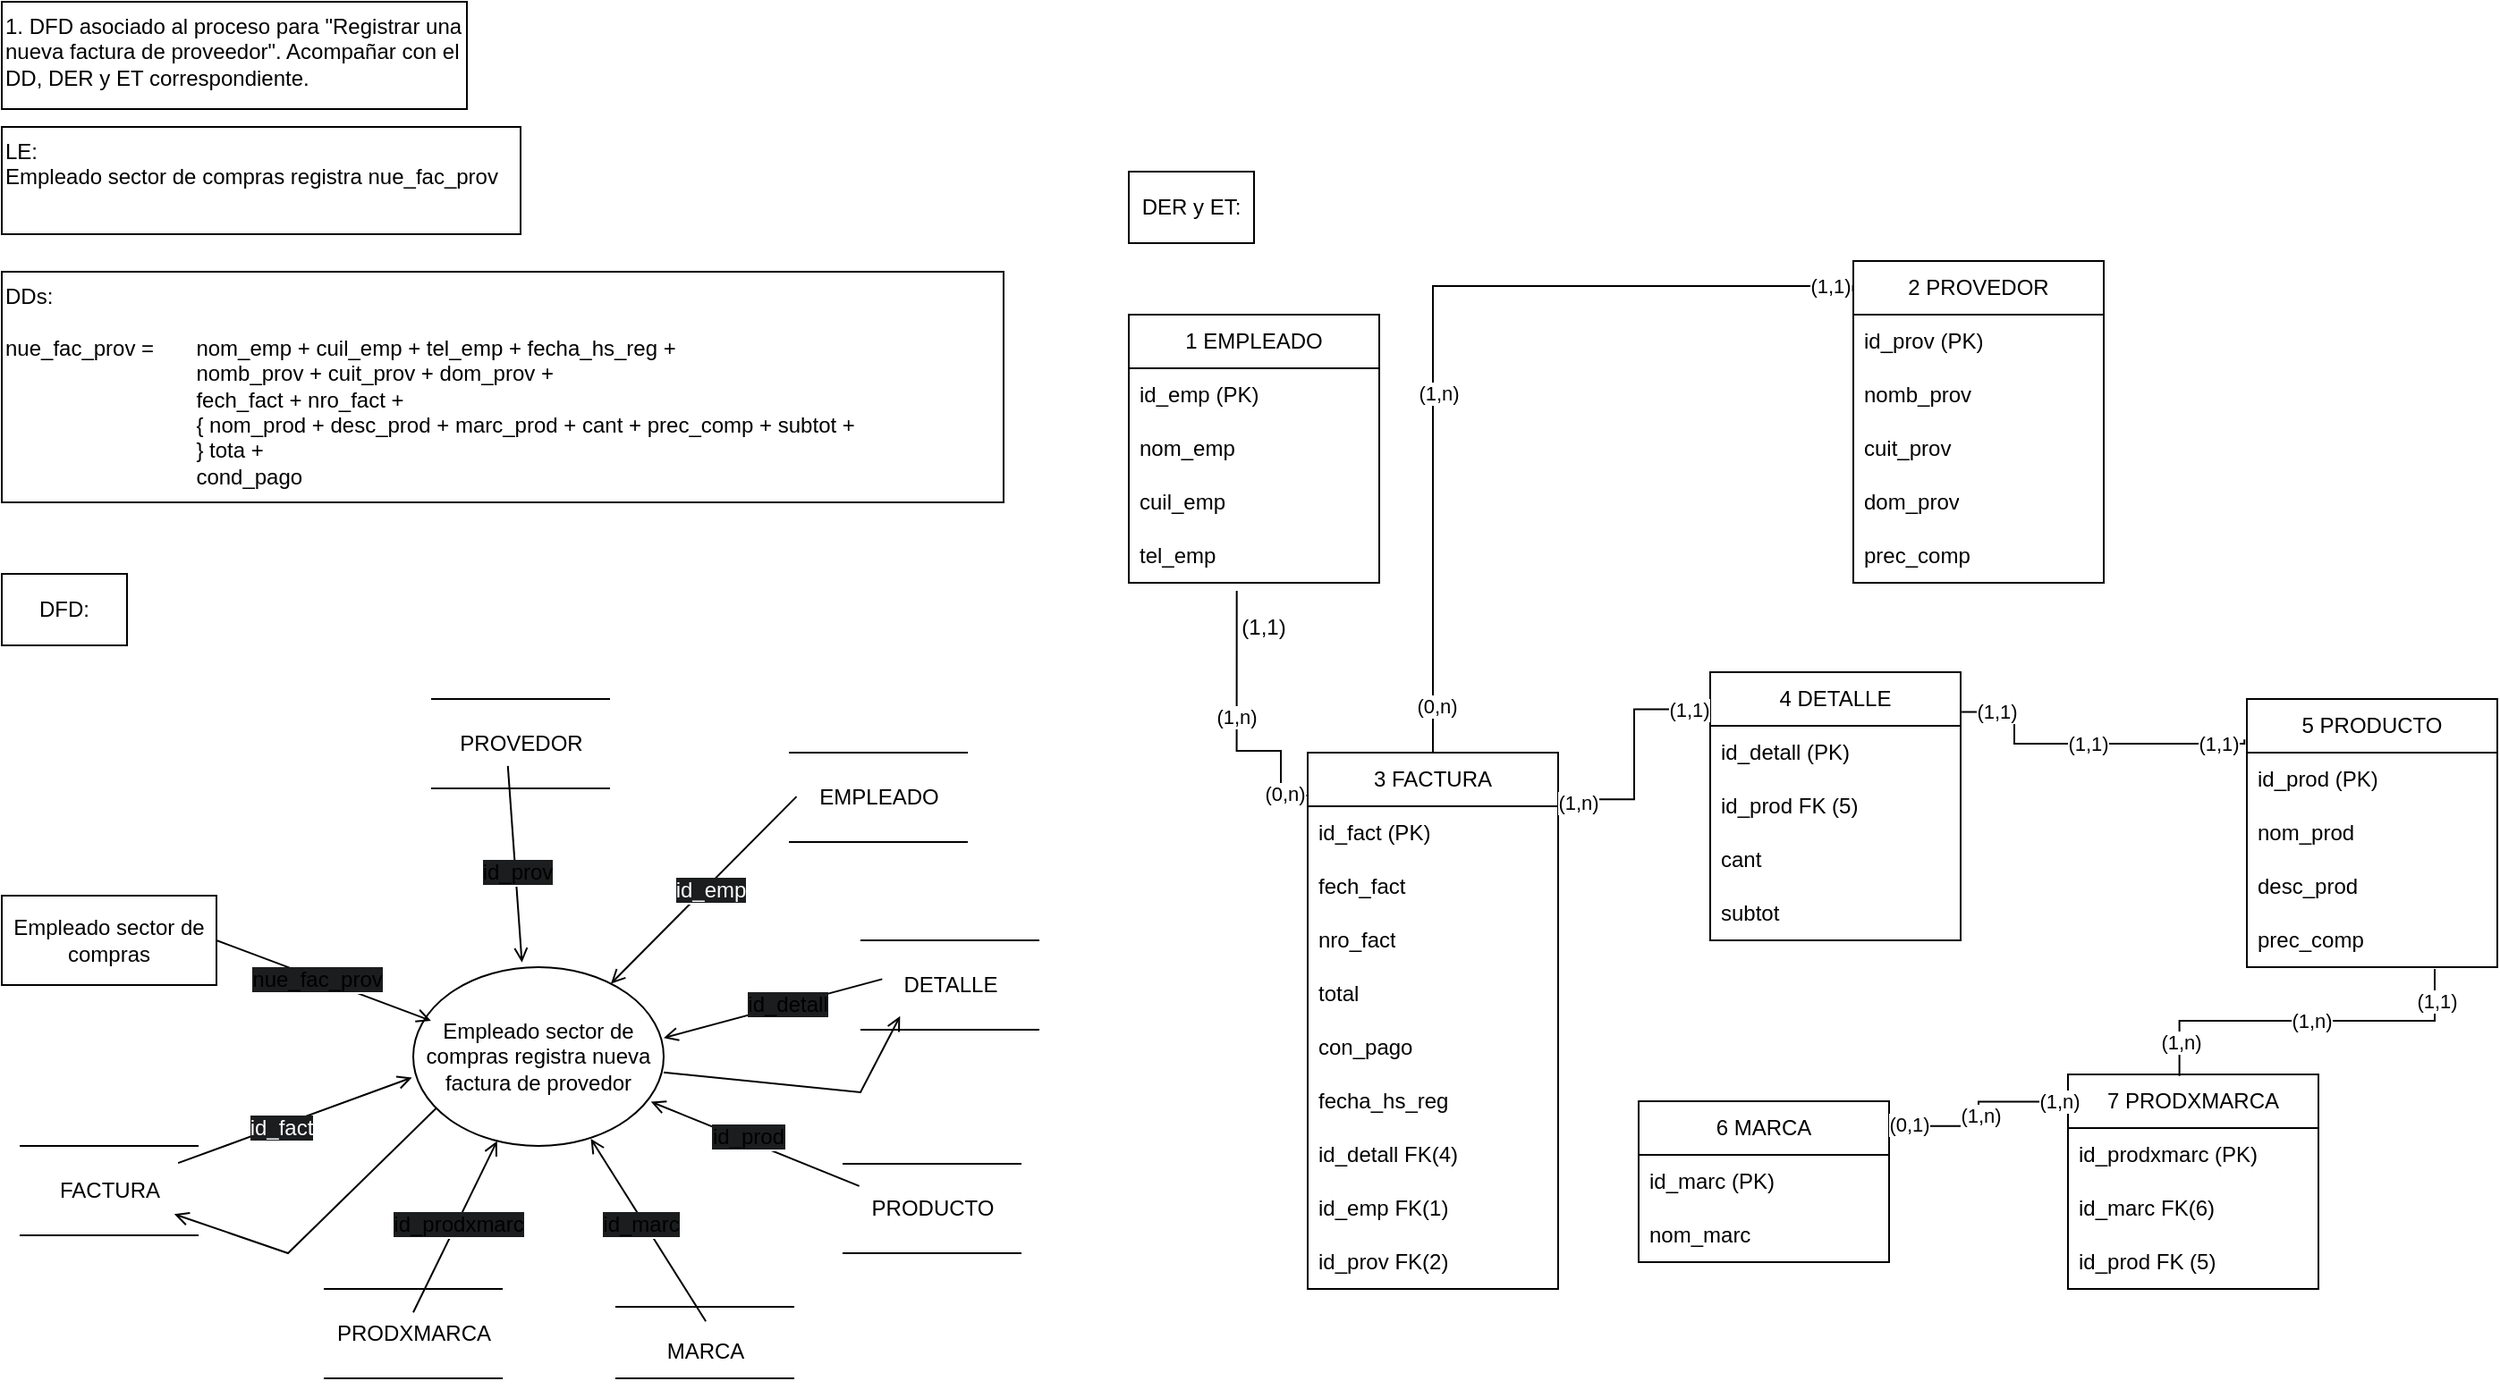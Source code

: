 <mxfile version="28.1.2">
  <diagram name="Página-1" id="k7-KkS8hXyFJskgSxUZF">
    <mxGraphModel dx="1281" dy="573" grid="1" gridSize="10" guides="1" tooltips="1" connect="1" arrows="1" fold="1" page="1" pageScale="1" pageWidth="827" pageHeight="1169" math="0" shadow="0">
      <root>
        <mxCell id="0" />
        <mxCell id="1" parent="0" />
        <mxCell id="AnyWGYtTl7H9kpEMKdwq-1" value="&lt;meta charset=&quot;utf-8&quot;&gt;1. DFD asociado al proceso para &quot;Registrar una nueva factura de proveedor&quot;. Acompañar con el DD, DER y ET correspondiente." style="rounded=0;whiteSpace=wrap;html=1;align=left;verticalAlign=top;" parent="1" vertex="1">
          <mxGeometry x="30" y="90" width="260" height="60" as="geometry" />
        </mxCell>
        <mxCell id="AnyWGYtTl7H9kpEMKdwq-2" value="LE:&lt;div&gt;Empleado sector de compras registra nue_fac_prov&lt;/div&gt;" style="rounded=0;whiteSpace=wrap;html=1;align=left;verticalAlign=top;" parent="1" vertex="1">
          <mxGeometry x="30" y="160" width="290" height="60" as="geometry" />
        </mxCell>
        <mxCell id="AnyWGYtTl7H9kpEMKdwq-3" value="&lt;span style=&quot;background-color: transparent; color: light-dark(rgb(0, 0, 0), rgb(255, 255, 255));&quot;&gt;DDs:&amp;nbsp;&lt;/span&gt;&lt;div&gt;&lt;span style=&quot;background-color: transparent; color: light-dark(rgb(0, 0, 0), rgb(255, 255, 255));&quot;&gt;&lt;br&gt;&lt;/span&gt;&lt;/div&gt;&lt;div&gt;&lt;span style=&quot;background-color: transparent; color: light-dark(rgb(0, 0, 0), rgb(255, 255, 255));&quot;&gt;nue_fac_prov = &lt;span style=&quot;white-space: pre;&quot;&gt;&#x9;&lt;/span&gt;nom_emp + cuil_emp + tel_emp + fecha_hs_reg +&amp;nbsp;&lt;/span&gt;&lt;/div&gt;&lt;div&gt;&lt;span style=&quot;background-color: transparent; color: light-dark(rgb(0, 0, 0), rgb(255, 255, 255));&quot;&gt;&lt;span style=&quot;white-space: pre;&quot;&gt;&#x9;&lt;/span&gt;&lt;span style=&quot;white-space: pre;&quot;&gt;&#x9;&lt;/span&gt;&lt;span style=&quot;white-space: pre;&quot;&gt;&#x9;&lt;span style=&quot;white-space: pre;&quot;&gt;&#x9;&lt;/span&gt;nomb_prov + cuit_prov + dom_prov + &lt;/span&gt;&lt;br&gt;&lt;/span&gt;&lt;/div&gt;&lt;div&gt;&lt;span style=&quot;background-color: transparent; color: light-dark(rgb(0, 0, 0), rgb(255, 255, 255));&quot;&gt;&lt;span style=&quot;white-space: pre;&quot;&gt;&#x9;&lt;/span&gt;&lt;span style=&quot;white-space: pre;&quot;&gt;&#x9;&lt;/span&gt;&lt;span style=&quot;white-space: pre;&quot;&gt;&#x9;&lt;/span&gt;&lt;span style=&quot;white-space: pre;&quot;&gt;&#x9;&lt;/span&gt;fech_fact + nro_fact +&lt;br&gt;&lt;/span&gt;&lt;/div&gt;&lt;div&gt;&lt;span style=&quot;background-color: transparent; color: light-dark(rgb(0, 0, 0), rgb(255, 255, 255));&quot;&gt;&lt;span style=&quot;white-space: pre;&quot;&gt;&#x9;&lt;/span&gt;&lt;span style=&quot;white-space: pre;&quot;&gt;&#x9;&lt;/span&gt;&lt;span style=&quot;white-space: pre;&quot;&gt;&#x9;&lt;/span&gt;&lt;span style=&quot;white-space: pre;&quot;&gt;&#x9;&lt;/span&gt;{ nom_prod + desc_prod + marc_prod + cant + prec_comp + subtot +&amp;nbsp;&lt;/span&gt;&lt;/div&gt;&lt;div&gt;&lt;span style=&quot;background-color: transparent; color: light-dark(rgb(0, 0, 0), rgb(255, 255, 255));&quot;&gt;&lt;span style=&quot;white-space: pre;&quot;&gt;&#x9;&lt;/span&gt;&lt;span style=&quot;white-space: pre;&quot;&gt;&#x9;&lt;/span&gt;&lt;span style=&quot;white-space: pre;&quot;&gt;&#x9;&lt;/span&gt;&lt;span style=&quot;white-space: pre;&quot;&gt;&#x9;&lt;/span&gt;} tota +&amp;nbsp;&lt;br&gt;&lt;/span&gt;&lt;/div&gt;&lt;div&gt;&lt;span style=&quot;background-color: transparent; color: light-dark(rgb(0, 0, 0), rgb(255, 255, 255));&quot;&gt;&lt;span style=&quot;white-space: pre;&quot;&gt;&#x9;&lt;/span&gt;&lt;span style=&quot;white-space: pre;&quot;&gt;&#x9;&lt;/span&gt;&lt;span style=&quot;white-space: pre;&quot;&gt;&#x9;&lt;/span&gt;&lt;span style=&quot;white-space: pre;&quot;&gt;&#x9;&lt;/span&gt;cond_pago&lt;/span&gt;&lt;/div&gt;" style="rounded=0;whiteSpace=wrap;html=1;align=left;verticalAlign=top;" parent="1" vertex="1">
          <mxGeometry x="30" y="241" width="560" height="129" as="geometry" />
        </mxCell>
        <mxCell id="AnyWGYtTl7H9kpEMKdwq-4" value="1 EMPLEADO" style="swimlane;fontStyle=0;childLayout=stackLayout;horizontal=1;startSize=30;horizontalStack=0;resizeParent=1;resizeParentMax=0;resizeLast=0;collapsible=1;marginBottom=0;whiteSpace=wrap;html=1;" parent="1" vertex="1">
          <mxGeometry x="660" y="265" width="140" height="150" as="geometry">
            <mxRectangle x="70" y="480" width="110" height="30" as="alternateBounds" />
          </mxGeometry>
        </mxCell>
        <mxCell id="AnyWGYtTl7H9kpEMKdwq-5" value="id_emp (PK)" style="text;strokeColor=none;fillColor=none;align=left;verticalAlign=middle;spacingLeft=4;spacingRight=4;overflow=hidden;points=[[0,0.5],[1,0.5]];portConstraint=eastwest;rotatable=0;whiteSpace=wrap;html=1;" parent="AnyWGYtTl7H9kpEMKdwq-4" vertex="1">
          <mxGeometry y="30" width="140" height="30" as="geometry" />
        </mxCell>
        <mxCell id="AnyWGYtTl7H9kpEMKdwq-6" value="nom_emp" style="text;strokeColor=none;fillColor=none;align=left;verticalAlign=middle;spacingLeft=4;spacingRight=4;overflow=hidden;points=[[0,0.5],[1,0.5]];portConstraint=eastwest;rotatable=0;whiteSpace=wrap;html=1;" parent="AnyWGYtTl7H9kpEMKdwq-4" vertex="1">
          <mxGeometry y="60" width="140" height="30" as="geometry" />
        </mxCell>
        <mxCell id="AnyWGYtTl7H9kpEMKdwq-7" value="cuil_emp" style="text;strokeColor=none;fillColor=none;align=left;verticalAlign=middle;spacingLeft=4;spacingRight=4;overflow=hidden;points=[[0,0.5],[1,0.5]];portConstraint=eastwest;rotatable=0;whiteSpace=wrap;html=1;" parent="AnyWGYtTl7H9kpEMKdwq-4" vertex="1">
          <mxGeometry y="90" width="140" height="30" as="geometry" />
        </mxCell>
        <mxCell id="AnyWGYtTl7H9kpEMKdwq-8" value="tel_emp" style="text;strokeColor=none;fillColor=none;align=left;verticalAlign=middle;spacingLeft=4;spacingRight=4;overflow=hidden;points=[[0,0.5],[1,0.5]];portConstraint=eastwest;rotatable=0;whiteSpace=wrap;html=1;" parent="AnyWGYtTl7H9kpEMKdwq-4" vertex="1">
          <mxGeometry y="120" width="140" height="30" as="geometry" />
        </mxCell>
        <mxCell id="AnyWGYtTl7H9kpEMKdwq-9" value="2 PROVEDOR" style="swimlane;fontStyle=0;childLayout=stackLayout;horizontal=1;startSize=30;horizontalStack=0;resizeParent=1;resizeParentMax=0;resizeLast=0;collapsible=1;marginBottom=0;whiteSpace=wrap;html=1;" parent="1" vertex="1">
          <mxGeometry x="1065" y="235" width="140" height="180" as="geometry">
            <mxRectangle x="190" y="480" width="110" height="30" as="alternateBounds" />
          </mxGeometry>
        </mxCell>
        <mxCell id="AnyWGYtTl7H9kpEMKdwq-10" value="id_prov (PK)" style="text;strokeColor=none;fillColor=none;align=left;verticalAlign=middle;spacingLeft=4;spacingRight=4;overflow=hidden;points=[[0,0.5],[1,0.5]];portConstraint=eastwest;rotatable=0;whiteSpace=wrap;html=1;" parent="AnyWGYtTl7H9kpEMKdwq-9" vertex="1">
          <mxGeometry y="30" width="140" height="30" as="geometry" />
        </mxCell>
        <mxCell id="AnyWGYtTl7H9kpEMKdwq-11" value="&lt;span style=&quot;white-space: pre;&quot;&gt;nomb_prov&lt;/span&gt;" style="text;strokeColor=none;fillColor=none;align=left;verticalAlign=middle;spacingLeft=4;spacingRight=4;overflow=hidden;points=[[0,0.5],[1,0.5]];portConstraint=eastwest;rotatable=0;whiteSpace=wrap;html=1;" parent="AnyWGYtTl7H9kpEMKdwq-9" vertex="1">
          <mxGeometry y="60" width="140" height="30" as="geometry" />
        </mxCell>
        <mxCell id="AnyWGYtTl7H9kpEMKdwq-12" value="&lt;span style=&quot;white-space: pre;&quot;&gt;cuit_prov&lt;/span&gt;" style="text;strokeColor=none;fillColor=none;align=left;verticalAlign=middle;spacingLeft=4;spacingRight=4;overflow=hidden;points=[[0,0.5],[1,0.5]];portConstraint=eastwest;rotatable=0;whiteSpace=wrap;html=1;" parent="AnyWGYtTl7H9kpEMKdwq-9" vertex="1">
          <mxGeometry y="90" width="140" height="30" as="geometry" />
        </mxCell>
        <mxCell id="AnyWGYtTl7H9kpEMKdwq-13" value="&lt;span style=&quot;white-space: pre;&quot;&gt;dom_prov&lt;/span&gt;" style="text;strokeColor=none;fillColor=none;align=left;verticalAlign=middle;spacingLeft=4;spacingRight=4;overflow=hidden;points=[[0,0.5],[1,0.5]];portConstraint=eastwest;rotatable=0;whiteSpace=wrap;html=1;" parent="AnyWGYtTl7H9kpEMKdwq-9" vertex="1">
          <mxGeometry y="120" width="140" height="30" as="geometry" />
        </mxCell>
        <mxCell id="AnyWGYtTl7H9kpEMKdwq-14" value="prec_comp" style="text;strokeColor=none;fillColor=none;align=left;verticalAlign=middle;spacingLeft=4;spacingRight=4;overflow=hidden;points=[[0,0.5],[1,0.5]];portConstraint=eastwest;rotatable=0;whiteSpace=wrap;html=1;" parent="AnyWGYtTl7H9kpEMKdwq-9" vertex="1">
          <mxGeometry y="150" width="140" height="30" as="geometry" />
        </mxCell>
        <mxCell id="AnyWGYtTl7H9kpEMKdwq-15" value="3 FACTURA" style="swimlane;fontStyle=0;childLayout=stackLayout;horizontal=1;startSize=30;horizontalStack=0;resizeParent=1;resizeParentMax=0;resizeLast=0;collapsible=1;marginBottom=0;whiteSpace=wrap;html=1;" parent="1" vertex="1">
          <mxGeometry x="760" y="510" width="140" height="300" as="geometry">
            <mxRectangle x="390" y="480" width="110" height="30" as="alternateBounds" />
          </mxGeometry>
        </mxCell>
        <mxCell id="AnyWGYtTl7H9kpEMKdwq-16" value="id_fact (PK)" style="text;strokeColor=none;fillColor=none;align=left;verticalAlign=middle;spacingLeft=4;spacingRight=4;overflow=hidden;points=[[0,0.5],[1,0.5]];portConstraint=eastwest;rotatable=0;whiteSpace=wrap;html=1;" parent="AnyWGYtTl7H9kpEMKdwq-15" vertex="1">
          <mxGeometry y="30" width="140" height="30" as="geometry" />
        </mxCell>
        <mxCell id="AnyWGYtTl7H9kpEMKdwq-17" value="fech_fact" style="text;strokeColor=none;fillColor=none;align=left;verticalAlign=middle;spacingLeft=4;spacingRight=4;overflow=hidden;points=[[0,0.5],[1,0.5]];portConstraint=eastwest;rotatable=0;whiteSpace=wrap;html=1;" parent="AnyWGYtTl7H9kpEMKdwq-15" vertex="1">
          <mxGeometry y="60" width="140" height="30" as="geometry" />
        </mxCell>
        <mxCell id="AnyWGYtTl7H9kpEMKdwq-18" value="nro_fact" style="text;strokeColor=none;fillColor=none;align=left;verticalAlign=middle;spacingLeft=4;spacingRight=4;overflow=hidden;points=[[0,0.5],[1,0.5]];portConstraint=eastwest;rotatable=0;whiteSpace=wrap;html=1;" parent="AnyWGYtTl7H9kpEMKdwq-15" vertex="1">
          <mxGeometry y="90" width="140" height="30" as="geometry" />
        </mxCell>
        <mxCell id="AnyWGYtTl7H9kpEMKdwq-19" value="total" style="text;strokeColor=none;fillColor=none;align=left;verticalAlign=middle;spacingLeft=4;spacingRight=4;overflow=hidden;points=[[0,0.5],[1,0.5]];portConstraint=eastwest;rotatable=0;whiteSpace=wrap;html=1;" parent="AnyWGYtTl7H9kpEMKdwq-15" vertex="1">
          <mxGeometry y="120" width="140" height="30" as="geometry" />
        </mxCell>
        <mxCell id="AnyWGYtTl7H9kpEMKdwq-20" value="con_pago" style="text;strokeColor=none;fillColor=none;align=left;verticalAlign=middle;spacingLeft=4;spacingRight=4;overflow=hidden;points=[[0,0.5],[1,0.5]];portConstraint=eastwest;rotatable=0;whiteSpace=wrap;html=1;" parent="AnyWGYtTl7H9kpEMKdwq-15" vertex="1">
          <mxGeometry y="150" width="140" height="30" as="geometry" />
        </mxCell>
        <mxCell id="AnyWGYtTl7H9kpEMKdwq-21" value="fecha_hs_reg" style="text;strokeColor=none;fillColor=none;align=left;verticalAlign=middle;spacingLeft=4;spacingRight=4;overflow=hidden;points=[[0,0.5],[1,0.5]];portConstraint=eastwest;rotatable=0;whiteSpace=wrap;html=1;" parent="AnyWGYtTl7H9kpEMKdwq-15" vertex="1">
          <mxGeometry y="180" width="140" height="30" as="geometry" />
        </mxCell>
        <mxCell id="AnyWGYtTl7H9kpEMKdwq-22" value="id_detall&amp;nbsp;FK(4)" style="text;strokeColor=none;fillColor=none;align=left;verticalAlign=middle;spacingLeft=4;spacingRight=4;overflow=hidden;points=[[0,0.5],[1,0.5]];portConstraint=eastwest;rotatable=0;whiteSpace=wrap;html=1;" parent="AnyWGYtTl7H9kpEMKdwq-15" vertex="1">
          <mxGeometry y="210" width="140" height="30" as="geometry" />
        </mxCell>
        <mxCell id="AnyWGYtTl7H9kpEMKdwq-23" value="id_emp&amp;nbsp;FK(1)" style="text;strokeColor=none;fillColor=none;align=left;verticalAlign=middle;spacingLeft=4;spacingRight=4;overflow=hidden;points=[[0,0.5],[1,0.5]];portConstraint=eastwest;rotatable=0;whiteSpace=wrap;html=1;" parent="AnyWGYtTl7H9kpEMKdwq-15" vertex="1">
          <mxGeometry y="240" width="140" height="30" as="geometry" />
        </mxCell>
        <mxCell id="AnyWGYtTl7H9kpEMKdwq-24" value="id_prov&amp;nbsp;FK(2)" style="text;strokeColor=none;fillColor=none;align=left;verticalAlign=middle;spacingLeft=4;spacingRight=4;overflow=hidden;points=[[0,0.5],[1,0.5]];portConstraint=eastwest;rotatable=0;whiteSpace=wrap;html=1;" parent="AnyWGYtTl7H9kpEMKdwq-15" vertex="1">
          <mxGeometry y="270" width="140" height="30" as="geometry" />
        </mxCell>
        <mxCell id="AnyWGYtTl7H9kpEMKdwq-25" value="5 PRODUCTO" style="swimlane;fontStyle=0;childLayout=stackLayout;horizontal=1;startSize=30;horizontalStack=0;resizeParent=1;resizeParentMax=0;resizeLast=0;collapsible=1;marginBottom=0;whiteSpace=wrap;html=1;" parent="1" vertex="1">
          <mxGeometry x="1285" y="480" width="140" height="150" as="geometry">
            <mxRectangle x="520" y="480" width="110" height="30" as="alternateBounds" />
          </mxGeometry>
        </mxCell>
        <mxCell id="AnyWGYtTl7H9kpEMKdwq-26" value="id_prod (PK)" style="text;strokeColor=none;fillColor=none;align=left;verticalAlign=middle;spacingLeft=4;spacingRight=4;overflow=hidden;points=[[0,0.5],[1,0.5]];portConstraint=eastwest;rotatable=0;whiteSpace=wrap;html=1;" parent="AnyWGYtTl7H9kpEMKdwq-25" vertex="1">
          <mxGeometry y="30" width="140" height="30" as="geometry" />
        </mxCell>
        <mxCell id="AnyWGYtTl7H9kpEMKdwq-27" value="nom_prod" style="text;strokeColor=none;fillColor=none;align=left;verticalAlign=middle;spacingLeft=4;spacingRight=4;overflow=hidden;points=[[0,0.5],[1,0.5]];portConstraint=eastwest;rotatable=0;whiteSpace=wrap;html=1;" parent="AnyWGYtTl7H9kpEMKdwq-25" vertex="1">
          <mxGeometry y="60" width="140" height="30" as="geometry" />
        </mxCell>
        <mxCell id="AnyWGYtTl7H9kpEMKdwq-28" value="desc_prod" style="text;strokeColor=none;fillColor=none;align=left;verticalAlign=middle;spacingLeft=4;spacingRight=4;overflow=hidden;points=[[0,0.5],[1,0.5]];portConstraint=eastwest;rotatable=0;whiteSpace=wrap;html=1;" parent="AnyWGYtTl7H9kpEMKdwq-25" vertex="1">
          <mxGeometry y="90" width="140" height="30" as="geometry" />
        </mxCell>
        <mxCell id="q8wbCM73qkjQcmtngaUs-1" value="prec_comp" style="text;strokeColor=none;fillColor=none;align=left;verticalAlign=middle;spacingLeft=4;spacingRight=4;overflow=hidden;points=[[0,0.5],[1,0.5]];portConstraint=eastwest;rotatable=0;whiteSpace=wrap;html=1;" vertex="1" parent="AnyWGYtTl7H9kpEMKdwq-25">
          <mxGeometry y="120" width="140" height="30" as="geometry" />
        </mxCell>
        <mxCell id="AnyWGYtTl7H9kpEMKdwq-29" value="4 DETALLE" style="swimlane;fontStyle=0;childLayout=stackLayout;horizontal=1;startSize=30;horizontalStack=0;resizeParent=1;resizeParentMax=0;resizeLast=0;collapsible=1;marginBottom=0;whiteSpace=wrap;html=1;" parent="1" vertex="1">
          <mxGeometry x="985" y="465" width="140" height="150" as="geometry">
            <mxRectangle x="390" y="480" width="110" height="30" as="alternateBounds" />
          </mxGeometry>
        </mxCell>
        <mxCell id="AnyWGYtTl7H9kpEMKdwq-30" value="id_detall (PK)" style="text;strokeColor=none;fillColor=none;align=left;verticalAlign=middle;spacingLeft=4;spacingRight=4;overflow=hidden;points=[[0,0.5],[1,0.5]];portConstraint=eastwest;rotatable=0;whiteSpace=wrap;html=1;" parent="AnyWGYtTl7H9kpEMKdwq-29" vertex="1">
          <mxGeometry y="30" width="140" height="30" as="geometry" />
        </mxCell>
        <mxCell id="AnyWGYtTl7H9kpEMKdwq-31" value="id_prod FK (5)" style="text;strokeColor=none;fillColor=none;align=left;verticalAlign=middle;spacingLeft=4;spacingRight=4;overflow=hidden;points=[[0,0.5],[1,0.5]];portConstraint=eastwest;rotatable=0;whiteSpace=wrap;html=1;" parent="AnyWGYtTl7H9kpEMKdwq-29" vertex="1">
          <mxGeometry y="60" width="140" height="30" as="geometry" />
        </mxCell>
        <mxCell id="AnyWGYtTl7H9kpEMKdwq-32" value="cant" style="text;strokeColor=none;fillColor=none;align=left;verticalAlign=middle;spacingLeft=4;spacingRight=4;overflow=hidden;points=[[0,0.5],[1,0.5]];portConstraint=eastwest;rotatable=0;whiteSpace=wrap;html=1;" parent="AnyWGYtTl7H9kpEMKdwq-29" vertex="1">
          <mxGeometry y="90" width="140" height="30" as="geometry" />
        </mxCell>
        <mxCell id="AnyWGYtTl7H9kpEMKdwq-33" value="subtot" style="text;strokeColor=none;fillColor=none;align=left;verticalAlign=middle;spacingLeft=4;spacingRight=4;overflow=hidden;points=[[0,0.5],[1,0.5]];portConstraint=eastwest;rotatable=0;whiteSpace=wrap;html=1;" parent="AnyWGYtTl7H9kpEMKdwq-29" vertex="1">
          <mxGeometry y="120" width="140" height="30" as="geometry" />
        </mxCell>
        <mxCell id="AnyWGYtTl7H9kpEMKdwq-34" value="6 MARCA" style="swimlane;fontStyle=0;childLayout=stackLayout;horizontal=1;startSize=30;horizontalStack=0;resizeParent=1;resizeParentMax=0;resizeLast=0;collapsible=1;marginBottom=0;whiteSpace=wrap;html=1;" parent="1" vertex="1">
          <mxGeometry x="945" y="705" width="140" height="90" as="geometry">
            <mxRectangle x="520" y="480" width="110" height="30" as="alternateBounds" />
          </mxGeometry>
        </mxCell>
        <mxCell id="AnyWGYtTl7H9kpEMKdwq-35" value="id_marc (PK)" style="text;strokeColor=none;fillColor=none;align=left;verticalAlign=middle;spacingLeft=4;spacingRight=4;overflow=hidden;points=[[0,0.5],[1,0.5]];portConstraint=eastwest;rotatable=0;whiteSpace=wrap;html=1;" parent="AnyWGYtTl7H9kpEMKdwq-34" vertex="1">
          <mxGeometry y="30" width="140" height="30" as="geometry" />
        </mxCell>
        <mxCell id="AnyWGYtTl7H9kpEMKdwq-36" value="nom_marc" style="text;strokeColor=none;fillColor=none;align=left;verticalAlign=middle;spacingLeft=4;spacingRight=4;overflow=hidden;points=[[0,0.5],[1,0.5]];portConstraint=eastwest;rotatable=0;whiteSpace=wrap;html=1;" parent="AnyWGYtTl7H9kpEMKdwq-34" vertex="1">
          <mxGeometry y="60" width="140" height="30" as="geometry" />
        </mxCell>
        <mxCell id="AnyWGYtTl7H9kpEMKdwq-37" value="7 PRODXMARCA" style="swimlane;fontStyle=0;childLayout=stackLayout;horizontal=1;startSize=30;horizontalStack=0;resizeParent=1;resizeParentMax=0;resizeLast=0;collapsible=1;marginBottom=0;whiteSpace=wrap;html=1;" parent="1" vertex="1">
          <mxGeometry x="1185" y="690" width="140" height="120" as="geometry">
            <mxRectangle x="520" y="480" width="110" height="30" as="alternateBounds" />
          </mxGeometry>
        </mxCell>
        <mxCell id="AnyWGYtTl7H9kpEMKdwq-38" value="id_prodxmarc (PK)" style="text;strokeColor=none;fillColor=none;align=left;verticalAlign=middle;spacingLeft=4;spacingRight=4;overflow=hidden;points=[[0,0.5],[1,0.5]];portConstraint=eastwest;rotatable=0;whiteSpace=wrap;html=1;" parent="AnyWGYtTl7H9kpEMKdwq-37" vertex="1">
          <mxGeometry y="30" width="140" height="30" as="geometry" />
        </mxCell>
        <mxCell id="AnyWGYtTl7H9kpEMKdwq-39" value="id_marc FK(6)" style="text;strokeColor=none;fillColor=none;align=left;verticalAlign=middle;spacingLeft=4;spacingRight=4;overflow=hidden;points=[[0,0.5],[1,0.5]];portConstraint=eastwest;rotatable=0;whiteSpace=wrap;html=1;" parent="AnyWGYtTl7H9kpEMKdwq-37" vertex="1">
          <mxGeometry y="60" width="140" height="30" as="geometry" />
        </mxCell>
        <mxCell id="AnyWGYtTl7H9kpEMKdwq-40" value="id_prod FK (5)" style="text;strokeColor=none;fillColor=none;align=left;verticalAlign=middle;spacingLeft=4;spacingRight=4;overflow=hidden;points=[[0,0.5],[1,0.5]];portConstraint=eastwest;rotatable=0;whiteSpace=wrap;html=1;" parent="AnyWGYtTl7H9kpEMKdwq-37" vertex="1">
          <mxGeometry y="90" width="140" height="30" as="geometry" />
        </mxCell>
        <mxCell id="AnyWGYtTl7H9kpEMKdwq-41" style="edgeStyle=orthogonalEdgeStyle;rounded=0;orthogonalLoop=1;jettySize=auto;html=1;exitX=1.012;exitY=0.154;exitDx=0;exitDy=0;endArrow=none;entryX=0.02;entryY=0.127;entryDx=0;entryDy=0;entryPerimeter=0;exitPerimeter=0;" parent="1" source="AnyWGYtTl7H9kpEMKdwq-34" target="AnyWGYtTl7H9kpEMKdwq-37" edge="1">
          <mxGeometry relative="1" as="geometry">
            <mxPoint x="1115" y="755" as="targetPoint" />
          </mxGeometry>
        </mxCell>
        <mxCell id="AnyWGYtTl7H9kpEMKdwq-42" value="(0,1)" style="edgeLabel;html=1;align=center;verticalAlign=middle;resizable=0;points=[];" parent="AnyWGYtTl7H9kpEMKdwq-41" vertex="1" connectable="0">
          <mxGeometry x="-0.846" y="1" relative="1" as="geometry">
            <mxPoint as="offset" />
          </mxGeometry>
        </mxCell>
        <mxCell id="AnyWGYtTl7H9kpEMKdwq-43" value="(1,n)" style="edgeLabel;html=1;align=center;verticalAlign=middle;resizable=0;points=[];" parent="AnyWGYtTl7H9kpEMKdwq-41" vertex="1" connectable="0">
          <mxGeometry x="0.86" relative="1" as="geometry">
            <mxPoint as="offset" />
          </mxGeometry>
        </mxCell>
        <mxCell id="AnyWGYtTl7H9kpEMKdwq-44" value="(1,n)" style="edgeLabel;html=1;align=center;verticalAlign=middle;resizable=0;points=[];" parent="AnyWGYtTl7H9kpEMKdwq-41" vertex="1" connectable="0">
          <mxGeometry x="-0.057" y="-1" relative="1" as="geometry">
            <mxPoint as="offset" />
          </mxGeometry>
        </mxCell>
        <mxCell id="AnyWGYtTl7H9kpEMKdwq-45" style="edgeStyle=orthogonalEdgeStyle;rounded=0;orthogonalLoop=1;jettySize=auto;html=1;exitX=0.445;exitY=0.007;exitDx=0;exitDy=0;endArrow=none;entryX=0.75;entryY=1.033;entryDx=0;entryDy=0;entryPerimeter=0;exitPerimeter=0;" parent="1" source="AnyWGYtTl7H9kpEMKdwq-37" target="q8wbCM73qkjQcmtngaUs-1" edge="1">
          <mxGeometry relative="1" as="geometry">
            <mxPoint x="1115" y="649" as="sourcePoint" />
            <mxPoint x="1296" y="635" as="targetPoint" />
          </mxGeometry>
        </mxCell>
        <mxCell id="AnyWGYtTl7H9kpEMKdwq-46" value="(1,n)" style="edgeLabel;html=1;align=center;verticalAlign=middle;resizable=0;points=[];" parent="AnyWGYtTl7H9kpEMKdwq-45" vertex="1" connectable="0">
          <mxGeometry x="-0.807" relative="1" as="geometry">
            <mxPoint as="offset" />
          </mxGeometry>
        </mxCell>
        <mxCell id="AnyWGYtTl7H9kpEMKdwq-47" value="(1,1)" style="edgeLabel;html=1;align=center;verticalAlign=middle;resizable=0;points=[];" parent="AnyWGYtTl7H9kpEMKdwq-45" vertex="1" connectable="0">
          <mxGeometry x="0.826" y="-1" relative="1" as="geometry">
            <mxPoint as="offset" />
          </mxGeometry>
        </mxCell>
        <mxCell id="AnyWGYtTl7H9kpEMKdwq-48" value="(1,n)" style="edgeLabel;html=1;align=center;verticalAlign=middle;resizable=0;points=[];" parent="AnyWGYtTl7H9kpEMKdwq-45" vertex="1" connectable="0">
          <mxGeometry x="0.099" relative="1" as="geometry">
            <mxPoint x="-7" as="offset" />
          </mxGeometry>
        </mxCell>
        <mxCell id="AnyWGYtTl7H9kpEMKdwq-49" style="edgeStyle=orthogonalEdgeStyle;rounded=0;orthogonalLoop=1;jettySize=auto;html=1;exitX=-0.01;exitY=0.151;exitDx=0;exitDy=0;endArrow=none;exitPerimeter=0;entryX=1.004;entryY=0.148;entryDx=0;entryDy=0;entryPerimeter=0;" parent="1" source="AnyWGYtTl7H9kpEMKdwq-25" target="AnyWGYtTl7H9kpEMKdwq-29" edge="1">
          <mxGeometry relative="1" as="geometry">
            <mxPoint x="1135" y="651" as="sourcePoint" />
            <mxPoint x="1172" y="465" as="targetPoint" />
            <Array as="points">
              <mxPoint x="1274" y="505" />
              <mxPoint x="1155" y="505" />
              <mxPoint x="1155" y="492" />
            </Array>
          </mxGeometry>
        </mxCell>
        <mxCell id="AnyWGYtTl7H9kpEMKdwq-50" value="(1,1)" style="edgeLabel;html=1;align=center;verticalAlign=middle;resizable=0;points=[];" parent="AnyWGYtTl7H9kpEMKdwq-49" vertex="1" connectable="0">
          <mxGeometry x="0.791" relative="1" as="geometry">
            <mxPoint as="offset" />
          </mxGeometry>
        </mxCell>
        <mxCell id="AnyWGYtTl7H9kpEMKdwq-51" value="(1,1)" style="edgeLabel;html=1;align=center;verticalAlign=middle;resizable=0;points=[];" parent="AnyWGYtTl7H9kpEMKdwq-49" vertex="1" connectable="0">
          <mxGeometry x="-0.808" relative="1" as="geometry">
            <mxPoint as="offset" />
          </mxGeometry>
        </mxCell>
        <mxCell id="AnyWGYtTl7H9kpEMKdwq-52" value="(1,1)" style="edgeLabel;html=1;align=center;verticalAlign=middle;resizable=0;points=[];" parent="AnyWGYtTl7H9kpEMKdwq-49" vertex="1" connectable="0">
          <mxGeometry x="0.017" relative="1" as="geometry">
            <mxPoint as="offset" />
          </mxGeometry>
        </mxCell>
        <mxCell id="AnyWGYtTl7H9kpEMKdwq-53" style="edgeStyle=orthogonalEdgeStyle;rounded=0;orthogonalLoop=1;jettySize=auto;html=1;exitX=-0.008;exitY=0.138;exitDx=0;exitDy=0;endArrow=none;exitPerimeter=0;entryX=1.008;entryY=0.087;entryDx=0;entryDy=0;entryPerimeter=0;" parent="1" source="AnyWGYtTl7H9kpEMKdwq-29" target="AnyWGYtTl7H9kpEMKdwq-15" edge="1">
          <mxGeometry relative="1" as="geometry">
            <mxPoint x="1233" y="470" as="sourcePoint" />
            <mxPoint x="1165" y="455" as="targetPoint" />
          </mxGeometry>
        </mxCell>
        <mxCell id="AnyWGYtTl7H9kpEMKdwq-54" value="(1,n)" style="edgeLabel;html=1;align=center;verticalAlign=middle;resizable=0;points=[];" parent="AnyWGYtTl7H9kpEMKdwq-53" vertex="1" connectable="0">
          <mxGeometry x="0.855" y="2" relative="1" as="geometry">
            <mxPoint as="offset" />
          </mxGeometry>
        </mxCell>
        <mxCell id="AnyWGYtTl7H9kpEMKdwq-55" value="(1,1)" style="edgeLabel;html=1;align=center;verticalAlign=middle;resizable=0;points=[];" parent="AnyWGYtTl7H9kpEMKdwq-53" vertex="1" connectable="0">
          <mxGeometry x="-0.826" relative="1" as="geometry">
            <mxPoint as="offset" />
          </mxGeometry>
        </mxCell>
        <mxCell id="AnyWGYtTl7H9kpEMKdwq-56" style="edgeStyle=orthogonalEdgeStyle;rounded=0;orthogonalLoop=1;jettySize=auto;html=1;exitX=-0.005;exitY=0.08;exitDx=0;exitDy=0;endArrow=none;entryX=0.431;entryY=1.15;entryDx=0;entryDy=0;entryPerimeter=0;exitPerimeter=0;" parent="1" source="AnyWGYtTl7H9kpEMKdwq-15" edge="1">
          <mxGeometry relative="1" as="geometry">
            <mxPoint x="923" y="315.99" as="sourcePoint" />
            <mxPoint x="720.34" y="419.5" as="targetPoint" />
            <Array as="points">
              <mxPoint x="745" y="509" />
              <mxPoint x="720" y="509" />
            </Array>
          </mxGeometry>
        </mxCell>
        <mxCell id="AnyWGYtTl7H9kpEMKdwq-57" value="(0,n)" style="edgeLabel;html=1;align=center;verticalAlign=middle;resizable=0;points=[];" parent="AnyWGYtTl7H9kpEMKdwq-56" vertex="1" connectable="0">
          <mxGeometry x="-0.829" y="-1" relative="1" as="geometry">
            <mxPoint as="offset" />
          </mxGeometry>
        </mxCell>
        <mxCell id="AnyWGYtTl7H9kpEMKdwq-58" value="(1,n)" style="edgeLabel;html=1;align=center;verticalAlign=middle;resizable=0;points=[];" parent="AnyWGYtTl7H9kpEMKdwq-56" vertex="1" connectable="0">
          <mxGeometry x="0.082" y="1" relative="1" as="geometry">
            <mxPoint as="offset" />
          </mxGeometry>
        </mxCell>
        <mxCell id="AnyWGYtTl7H9kpEMKdwq-59" style="edgeStyle=orthogonalEdgeStyle;rounded=0;orthogonalLoop=1;jettySize=auto;html=1;exitX=-0.009;exitY=0.094;exitDx=0;exitDy=0;endArrow=none;entryX=0.5;entryY=0;entryDx=0;entryDy=0;exitPerimeter=0;" parent="1" source="AnyWGYtTl7H9kpEMKdwq-9" target="AnyWGYtTl7H9kpEMKdwq-15" edge="1">
          <mxGeometry relative="1" as="geometry">
            <mxPoint x="988" y="368.5" as="sourcePoint" />
            <mxPoint x="915" y="251.5" as="targetPoint" />
            <Array as="points">
              <mxPoint x="1064" y="249" />
              <mxPoint x="830" y="249" />
            </Array>
          </mxGeometry>
        </mxCell>
        <mxCell id="AnyWGYtTl7H9kpEMKdwq-60" value="(0,n)" style="edgeLabel;html=1;align=center;verticalAlign=middle;resizable=0;points=[];" parent="AnyWGYtTl7H9kpEMKdwq-59" vertex="1" connectable="0">
          <mxGeometry x="0.894" y="2" relative="1" as="geometry">
            <mxPoint as="offset" />
          </mxGeometry>
        </mxCell>
        <mxCell id="AnyWGYtTl7H9kpEMKdwq-61" value="(1,1)" style="edgeLabel;html=1;align=center;verticalAlign=middle;resizable=0;points=[];" parent="AnyWGYtTl7H9kpEMKdwq-59" vertex="1" connectable="0">
          <mxGeometry x="-0.942" relative="1" as="geometry">
            <mxPoint as="offset" />
          </mxGeometry>
        </mxCell>
        <mxCell id="AnyWGYtTl7H9kpEMKdwq-62" value="(1,n)" style="edgeLabel;html=1;align=center;verticalAlign=middle;resizable=0;points=[];" parent="AnyWGYtTl7H9kpEMKdwq-59" vertex="1" connectable="0">
          <mxGeometry x="0.191" y="3" relative="1" as="geometry">
            <mxPoint as="offset" />
          </mxGeometry>
        </mxCell>
        <mxCell id="AnyWGYtTl7H9kpEMKdwq-63" value="(1,1)" style="text;html=1;align=center;verticalAlign=middle;resizable=0;points=[];autosize=1;strokeColor=none;fillColor=none;" parent="1" vertex="1">
          <mxGeometry x="710" y="425" width="50" height="30" as="geometry" />
        </mxCell>
        <mxCell id="AnyWGYtTl7H9kpEMKdwq-64" value="&lt;span style=&quot;text-align: left;&quot;&gt;DER y ET:&lt;/span&gt;" style="whiteSpace=wrap;html=1;" parent="1" vertex="1">
          <mxGeometry x="660" y="185" width="70" height="40" as="geometry" />
        </mxCell>
        <mxCell id="AnyWGYtTl7H9kpEMKdwq-65" value="&lt;span style=&quot;text-wrap-mode: nowrap;&quot;&gt;DFD:&lt;/span&gt;" style="whiteSpace=wrap;html=1;" parent="1" vertex="1">
          <mxGeometry x="30" y="410" width="70" height="40" as="geometry" />
        </mxCell>
        <mxCell id="AnyWGYtTl7H9kpEMKdwq-66" value="Empleado sector de compras registra nueva factura de provedor" style="ellipse;whiteSpace=wrap;html=1;" parent="1" vertex="1">
          <mxGeometry x="260" y="630" width="140" height="100" as="geometry" />
        </mxCell>
        <mxCell id="AnyWGYtTl7H9kpEMKdwq-67" value="" style="group" parent="1" vertex="1" connectable="0">
          <mxGeometry x="270" y="480" width="100" height="50" as="geometry" />
        </mxCell>
        <mxCell id="AnyWGYtTl7H9kpEMKdwq-68" value="" style="endArrow=none;html=1;rounded=0;" parent="AnyWGYtTl7H9kpEMKdwq-67" edge="1">
          <mxGeometry width="50" height="50" relative="1" as="geometry">
            <mxPoint y="50" as="sourcePoint" />
            <mxPoint x="100" y="50" as="targetPoint" />
          </mxGeometry>
        </mxCell>
        <mxCell id="AnyWGYtTl7H9kpEMKdwq-69" value="" style="endArrow=none;html=1;rounded=0;" parent="AnyWGYtTl7H9kpEMKdwq-67" edge="1">
          <mxGeometry width="50" height="50" relative="1" as="geometry">
            <mxPoint as="sourcePoint" />
            <mxPoint x="100" as="targetPoint" />
          </mxGeometry>
        </mxCell>
        <mxCell id="AnyWGYtTl7H9kpEMKdwq-70" value="PROVEDOR" style="text;html=1;align=center;verticalAlign=middle;resizable=0;points=[];autosize=1;strokeColor=none;fillColor=none;" parent="AnyWGYtTl7H9kpEMKdwq-67" vertex="1">
          <mxGeometry x="5" y="10" width="90" height="30" as="geometry" />
        </mxCell>
        <mxCell id="AnyWGYtTl7H9kpEMKdwq-71" value="Empleado sector de compras" style="whiteSpace=wrap;html=1;" parent="1" vertex="1">
          <mxGeometry x="30" y="590" width="120" height="50" as="geometry" />
        </mxCell>
        <mxCell id="AnyWGYtTl7H9kpEMKdwq-72" value="" style="group" parent="1" vertex="1" connectable="0">
          <mxGeometry x="470" y="510" width="100" height="50" as="geometry" />
        </mxCell>
        <mxCell id="AnyWGYtTl7H9kpEMKdwq-73" value="" style="endArrow=none;html=1;rounded=0;" parent="AnyWGYtTl7H9kpEMKdwq-72" edge="1">
          <mxGeometry width="50" height="50" relative="1" as="geometry">
            <mxPoint y="50" as="sourcePoint" />
            <mxPoint x="100" y="50" as="targetPoint" />
          </mxGeometry>
        </mxCell>
        <mxCell id="AnyWGYtTl7H9kpEMKdwq-74" value="" style="endArrow=none;html=1;rounded=0;" parent="AnyWGYtTl7H9kpEMKdwq-72" edge="1">
          <mxGeometry width="50" height="50" relative="1" as="geometry">
            <mxPoint as="sourcePoint" />
            <mxPoint x="100" as="targetPoint" />
          </mxGeometry>
        </mxCell>
        <mxCell id="AnyWGYtTl7H9kpEMKdwq-75" value="EMPLEADO" style="text;html=1;align=center;verticalAlign=middle;resizable=0;points=[];autosize=1;strokeColor=none;fillColor=none;" parent="AnyWGYtTl7H9kpEMKdwq-72" vertex="1">
          <mxGeometry x="5" y="10" width="90" height="30" as="geometry" />
        </mxCell>
        <mxCell id="AnyWGYtTl7H9kpEMKdwq-76" value="" style="group" parent="1" vertex="1" connectable="0">
          <mxGeometry x="510" y="615" width="100" height="50" as="geometry" />
        </mxCell>
        <mxCell id="AnyWGYtTl7H9kpEMKdwq-77" value="" style="endArrow=none;html=1;rounded=0;" parent="AnyWGYtTl7H9kpEMKdwq-76" edge="1">
          <mxGeometry width="50" height="50" relative="1" as="geometry">
            <mxPoint y="50" as="sourcePoint" />
            <mxPoint x="100" y="50" as="targetPoint" />
          </mxGeometry>
        </mxCell>
        <mxCell id="AnyWGYtTl7H9kpEMKdwq-78" value="" style="endArrow=none;html=1;rounded=0;" parent="AnyWGYtTl7H9kpEMKdwq-76" edge="1">
          <mxGeometry width="50" height="50" relative="1" as="geometry">
            <mxPoint as="sourcePoint" />
            <mxPoint x="100" as="targetPoint" />
          </mxGeometry>
        </mxCell>
        <mxCell id="AnyWGYtTl7H9kpEMKdwq-79" value="DETALLE" style="text;html=1;align=center;verticalAlign=middle;resizable=0;points=[];autosize=1;strokeColor=none;fillColor=none;" parent="AnyWGYtTl7H9kpEMKdwq-76" vertex="1">
          <mxGeometry x="10" y="10" width="80" height="30" as="geometry" />
        </mxCell>
        <mxCell id="AnyWGYtTl7H9kpEMKdwq-80" value="" style="group" parent="1" vertex="1" connectable="0">
          <mxGeometry x="500" y="740" width="100" height="50" as="geometry" />
        </mxCell>
        <mxCell id="AnyWGYtTl7H9kpEMKdwq-81" value="" style="endArrow=none;html=1;rounded=0;" parent="AnyWGYtTl7H9kpEMKdwq-80" edge="1">
          <mxGeometry width="50" height="50" relative="1" as="geometry">
            <mxPoint y="50" as="sourcePoint" />
            <mxPoint x="100" y="50" as="targetPoint" />
          </mxGeometry>
        </mxCell>
        <mxCell id="AnyWGYtTl7H9kpEMKdwq-82" value="" style="endArrow=none;html=1;rounded=0;" parent="AnyWGYtTl7H9kpEMKdwq-80" edge="1">
          <mxGeometry width="50" height="50" relative="1" as="geometry">
            <mxPoint as="sourcePoint" />
            <mxPoint x="100" as="targetPoint" />
          </mxGeometry>
        </mxCell>
        <mxCell id="AnyWGYtTl7H9kpEMKdwq-83" value="PRODUCTO" style="text;html=1;align=center;verticalAlign=middle;resizable=0;points=[];autosize=1;strokeColor=none;fillColor=none;" parent="AnyWGYtTl7H9kpEMKdwq-80" vertex="1">
          <mxGeometry x="5" y="10" width="90" height="30" as="geometry" />
        </mxCell>
        <mxCell id="AnyWGYtTl7H9kpEMKdwq-84" value="" style="group" parent="1" vertex="1" connectable="0">
          <mxGeometry x="373" y="820" width="100" height="50" as="geometry" />
        </mxCell>
        <mxCell id="AnyWGYtTl7H9kpEMKdwq-85" value="" style="endArrow=none;html=1;rounded=0;" parent="AnyWGYtTl7H9kpEMKdwq-84" edge="1">
          <mxGeometry width="50" height="50" relative="1" as="geometry">
            <mxPoint y="40" as="sourcePoint" />
            <mxPoint x="100" y="40" as="targetPoint" />
          </mxGeometry>
        </mxCell>
        <mxCell id="AnyWGYtTl7H9kpEMKdwq-86" value="" style="endArrow=none;html=1;rounded=0;" parent="AnyWGYtTl7H9kpEMKdwq-84" edge="1">
          <mxGeometry width="50" height="50" relative="1" as="geometry">
            <mxPoint as="sourcePoint" />
            <mxPoint x="100" as="targetPoint" />
          </mxGeometry>
        </mxCell>
        <mxCell id="AnyWGYtTl7H9kpEMKdwq-87" value="MARCA" style="text;html=1;align=center;verticalAlign=middle;resizable=0;points=[];autosize=1;strokeColor=none;fillColor=none;" parent="AnyWGYtTl7H9kpEMKdwq-84" vertex="1">
          <mxGeometry x="15" y="10" width="70" height="30" as="geometry" />
        </mxCell>
        <mxCell id="AnyWGYtTl7H9kpEMKdwq-88" value="" style="group" parent="1" vertex="1" connectable="0">
          <mxGeometry x="210" y="810" width="105" height="50" as="geometry" />
        </mxCell>
        <mxCell id="AnyWGYtTl7H9kpEMKdwq-89" value="" style="endArrow=none;html=1;rounded=0;" parent="AnyWGYtTl7H9kpEMKdwq-88" edge="1">
          <mxGeometry width="50" height="50" relative="1" as="geometry">
            <mxPoint y="50" as="sourcePoint" />
            <mxPoint x="100" y="50" as="targetPoint" />
          </mxGeometry>
        </mxCell>
        <mxCell id="AnyWGYtTl7H9kpEMKdwq-90" value="" style="endArrow=none;html=1;rounded=0;" parent="AnyWGYtTl7H9kpEMKdwq-88" edge="1">
          <mxGeometry width="50" height="50" relative="1" as="geometry">
            <mxPoint as="sourcePoint" />
            <mxPoint x="100" as="targetPoint" />
          </mxGeometry>
        </mxCell>
        <mxCell id="AnyWGYtTl7H9kpEMKdwq-91" value="PRODXMARCA" style="text;html=1;align=center;verticalAlign=middle;resizable=0;points=[];autosize=1;strokeColor=none;fillColor=none;" parent="AnyWGYtTl7H9kpEMKdwq-88" vertex="1">
          <mxGeometry x="-5" y="10" width="110" height="30" as="geometry" />
        </mxCell>
        <mxCell id="AnyWGYtTl7H9kpEMKdwq-92" value="" style="group" parent="1" vertex="1" connectable="0">
          <mxGeometry x="40" y="730" width="100" height="50" as="geometry" />
        </mxCell>
        <mxCell id="AnyWGYtTl7H9kpEMKdwq-93" value="" style="endArrow=none;html=1;rounded=0;" parent="AnyWGYtTl7H9kpEMKdwq-92" edge="1">
          <mxGeometry width="50" height="50" relative="1" as="geometry">
            <mxPoint y="50" as="sourcePoint" />
            <mxPoint x="100" y="50" as="targetPoint" />
          </mxGeometry>
        </mxCell>
        <mxCell id="AnyWGYtTl7H9kpEMKdwq-94" value="" style="endArrow=none;html=1;rounded=0;" parent="AnyWGYtTl7H9kpEMKdwq-92" edge="1">
          <mxGeometry width="50" height="50" relative="1" as="geometry">
            <mxPoint as="sourcePoint" />
            <mxPoint x="100" as="targetPoint" />
          </mxGeometry>
        </mxCell>
        <mxCell id="AnyWGYtTl7H9kpEMKdwq-95" value="FACTURA" style="text;html=1;align=center;verticalAlign=middle;resizable=0;points=[];autosize=1;strokeColor=none;fillColor=none;" parent="AnyWGYtTl7H9kpEMKdwq-92" vertex="1">
          <mxGeometry x="10" y="10" width="80" height="30" as="geometry" />
        </mxCell>
        <mxCell id="AnyWGYtTl7H9kpEMKdwq-96" value="" style="endArrow=open;html=1;rounded=0;exitX=0.982;exitY=-0.014;exitDx=0;exitDy=0;exitPerimeter=0;entryX=-0.005;entryY=0.617;entryDx=0;entryDy=0;entryPerimeter=0;" parent="1" source="AnyWGYtTl7H9kpEMKdwq-95" target="AnyWGYtTl7H9kpEMKdwq-66" edge="1">
          <mxGeometry width="50" height="50" relative="1" as="geometry">
            <mxPoint x="175" y="750" as="sourcePoint" />
            <mxPoint x="225" y="700" as="targetPoint" />
          </mxGeometry>
        </mxCell>
        <mxCell id="AnyWGYtTl7H9kpEMKdwq-97" value="&lt;span style=&quot;color: rgb(255, 255, 255); font-family: Helvetica; font-size: 12px; font-style: normal; font-variant-ligatures: normal; font-variant-caps: normal; font-weight: 400; letter-spacing: normal; orphans: 2; text-align: left; text-indent: 0px; text-transform: none; widows: 2; word-spacing: 0px; -webkit-text-stroke-width: 0px; white-space: normal; background-color: rgb(27, 29, 30); text-decoration-thickness: initial; text-decoration-style: initial; text-decoration-color: initial; display: inline !important; float: none;&quot;&gt;id_fact&lt;/span&gt;" style="edgeLabel;html=1;align=center;verticalAlign=middle;resizable=0;points=[];" parent="AnyWGYtTl7H9kpEMKdwq-96" vertex="1" connectable="0">
          <mxGeometry x="-0.121" y="-1" relative="1" as="geometry">
            <mxPoint as="offset" />
          </mxGeometry>
        </mxCell>
        <mxCell id="AnyWGYtTl7H9kpEMKdwq-98" value="" style="endArrow=open;html=1;rounded=0;exitX=0.5;exitY=0.105;exitDx=0;exitDy=0;exitPerimeter=0;" parent="1" source="AnyWGYtTl7H9kpEMKdwq-91" target="AnyWGYtTl7H9kpEMKdwq-66" edge="1">
          <mxGeometry width="50" height="50" relative="1" as="geometry">
            <mxPoint x="260" y="810" as="sourcePoint" />
            <mxPoint x="250" y="740" as="targetPoint" />
          </mxGeometry>
        </mxCell>
        <mxCell id="AnyWGYtTl7H9kpEMKdwq-99" value="&lt;span style=&quot;font-size: 12px; text-align: left; text-wrap-mode: wrap; background-color: rgb(27, 29, 30);&quot;&gt;id_prodxmarc&lt;/span&gt;" style="edgeLabel;html=1;align=center;verticalAlign=middle;resizable=0;points=[];" parent="AnyWGYtTl7H9kpEMKdwq-98" vertex="1" connectable="0">
          <mxGeometry x="0.041" relative="1" as="geometry">
            <mxPoint as="offset" />
          </mxGeometry>
        </mxCell>
        <mxCell id="AnyWGYtTl7H9kpEMKdwq-100" value="" style="endArrow=open;html=1;rounded=0;exitX=0.508;exitY=-0.062;exitDx=0;exitDy=0;exitPerimeter=0;entryX=0.709;entryY=0.96;entryDx=0;entryDy=0;entryPerimeter=0;" parent="1" source="AnyWGYtTl7H9kpEMKdwq-87" target="AnyWGYtTl7H9kpEMKdwq-66" edge="1">
          <mxGeometry width="50" height="50" relative="1" as="geometry">
            <mxPoint x="374" y="790" as="sourcePoint" />
            <mxPoint x="424" y="740" as="targetPoint" />
          </mxGeometry>
        </mxCell>
        <mxCell id="AnyWGYtTl7H9kpEMKdwq-101" value="&lt;span style=&quot;font-size: 12px; text-align: left; text-wrap-mode: wrap; background-color: rgb(27, 29, 30);&quot;&gt;id_marc&lt;/span&gt;" style="edgeLabel;html=1;align=center;verticalAlign=middle;resizable=0;points=[];" parent="AnyWGYtTl7H9kpEMKdwq-100" vertex="1" connectable="0">
          <mxGeometry x="0.083" y="2" relative="1" as="geometry">
            <mxPoint as="offset" />
          </mxGeometry>
        </mxCell>
        <mxCell id="AnyWGYtTl7H9kpEMKdwq-102" value="" style="endArrow=open;html=1;rounded=0;exitX=0.048;exitY=0.081;exitDx=0;exitDy=0;exitPerimeter=0;entryX=0.949;entryY=0.753;entryDx=0;entryDy=0;entryPerimeter=0;" parent="1" source="AnyWGYtTl7H9kpEMKdwq-83" target="AnyWGYtTl7H9kpEMKdwq-66" edge="1">
          <mxGeometry width="50" height="50" relative="1" as="geometry">
            <mxPoint x="420" y="720" as="sourcePoint" />
            <mxPoint x="470" y="670" as="targetPoint" />
          </mxGeometry>
        </mxCell>
        <mxCell id="AnyWGYtTl7H9kpEMKdwq-103" value="&lt;span style=&quot;font-size: 12px; text-align: left; text-wrap-mode: wrap; background-color: rgb(27, 29, 30);&quot;&gt;id_prod&lt;/span&gt;" style="edgeLabel;html=1;align=center;verticalAlign=middle;resizable=0;points=[];" parent="AnyWGYtTl7H9kpEMKdwq-102" vertex="1" connectable="0">
          <mxGeometry x="0.09" y="-2" relative="1" as="geometry">
            <mxPoint as="offset" />
          </mxGeometry>
        </mxCell>
        <mxCell id="AnyWGYtTl7H9kpEMKdwq-104" value="" style="endArrow=open;html=1;rounded=0;exitX=0.027;exitY=0.39;exitDx=0;exitDy=0;exitPerimeter=0;entryX=1;entryY=0.396;entryDx=0;entryDy=0;entryPerimeter=0;" parent="1" source="AnyWGYtTl7H9kpEMKdwq-79" target="AnyWGYtTl7H9kpEMKdwq-66" edge="1">
          <mxGeometry width="50" height="50" relative="1" as="geometry">
            <mxPoint x="424" y="660" as="sourcePoint" />
            <mxPoint x="474" y="610" as="targetPoint" />
          </mxGeometry>
        </mxCell>
        <mxCell id="AnyWGYtTl7H9kpEMKdwq-105" value="&lt;span style=&quot;font-size: 12px; text-align: left; text-wrap-mode: wrap; background-color: rgb(27, 29, 30);&quot;&gt;id_detall&lt;/span&gt;" style="edgeLabel;html=1;align=center;verticalAlign=middle;resizable=0;points=[];" parent="AnyWGYtTl7H9kpEMKdwq-104" vertex="1" connectable="0">
          <mxGeometry x="-0.134" relative="1" as="geometry">
            <mxPoint as="offset" />
          </mxGeometry>
        </mxCell>
        <mxCell id="AnyWGYtTl7H9kpEMKdwq-106" value="" style="endArrow=open;html=1;rounded=0;exitX=-0.008;exitY=0.486;exitDx=0;exitDy=0;exitPerimeter=0;" parent="1" source="AnyWGYtTl7H9kpEMKdwq-75" target="AnyWGYtTl7H9kpEMKdwq-66" edge="1">
          <mxGeometry width="50" height="50" relative="1" as="geometry">
            <mxPoint x="360" y="615" as="sourcePoint" />
            <mxPoint x="410" y="565" as="targetPoint" />
          </mxGeometry>
        </mxCell>
        <mxCell id="AnyWGYtTl7H9kpEMKdwq-107" value="&lt;span style=&quot;color: rgb(255, 255, 255); font-family: Helvetica; font-size: 12px; font-style: normal; font-variant-ligatures: normal; font-variant-caps: normal; font-weight: 400; letter-spacing: normal; orphans: 2; text-align: left; text-indent: 0px; text-transform: none; widows: 2; word-spacing: 0px; -webkit-text-stroke-width: 0px; white-space: normal; background-color: rgb(27, 29, 30); text-decoration-thickness: initial; text-decoration-style: initial; text-decoration-color: initial; display: inline !important; float: none;&quot;&gt;id_emp&lt;/span&gt;" style="edgeLabel;html=1;align=center;verticalAlign=middle;resizable=0;points=[];" parent="AnyWGYtTl7H9kpEMKdwq-106" vertex="1" connectable="0">
          <mxGeometry x="-0.027" y="2" relative="1" as="geometry">
            <mxPoint as="offset" />
          </mxGeometry>
        </mxCell>
        <mxCell id="AnyWGYtTl7H9kpEMKdwq-108" value="" style="endArrow=open;html=1;rounded=0;exitX=0.421;exitY=0.914;exitDx=0;exitDy=0;exitPerimeter=0;entryX=0.434;entryY=-0.026;entryDx=0;entryDy=0;entryPerimeter=0;" parent="1" source="AnyWGYtTl7H9kpEMKdwq-70" target="AnyWGYtTl7H9kpEMKdwq-66" edge="1">
          <mxGeometry width="50" height="50" relative="1" as="geometry">
            <mxPoint x="290" y="610" as="sourcePoint" />
            <mxPoint x="340" y="560" as="targetPoint" />
          </mxGeometry>
        </mxCell>
        <mxCell id="AnyWGYtTl7H9kpEMKdwq-109" value="&lt;span style=&quot;font-size: 12px; text-align: left; text-wrap-mode: wrap; background-color: rgb(27, 29, 30);&quot;&gt;id_prov&lt;/span&gt;" style="edgeLabel;html=1;align=center;verticalAlign=middle;resizable=0;points=[];" parent="AnyWGYtTl7H9kpEMKdwq-108" vertex="1" connectable="0">
          <mxGeometry x="0.079" y="1" relative="1" as="geometry">
            <mxPoint as="offset" />
          </mxGeometry>
        </mxCell>
        <mxCell id="AnyWGYtTl7H9kpEMKdwq-110" value="" style="endArrow=open;html=1;rounded=0;exitX=1;exitY=0.5;exitDx=0;exitDy=0;entryX=0.071;entryY=0.3;entryDx=0;entryDy=0;entryPerimeter=0;" parent="1" source="AnyWGYtTl7H9kpEMKdwq-71" target="AnyWGYtTl7H9kpEMKdwq-66" edge="1">
          <mxGeometry width="50" height="50" relative="1" as="geometry">
            <mxPoint x="180" y="665" as="sourcePoint" />
            <mxPoint x="230" y="615" as="targetPoint" />
          </mxGeometry>
        </mxCell>
        <mxCell id="AnyWGYtTl7H9kpEMKdwq-111" value="&lt;span style=&quot;font-size: 12px; text-align: left; text-wrap-mode: wrap; background-color: rgb(27, 29, 30);&quot;&gt;nue_fac_prov&lt;/span&gt;" style="edgeLabel;html=1;align=center;verticalAlign=middle;resizable=0;points=[];" parent="AnyWGYtTl7H9kpEMKdwq-110" vertex="1" connectable="0">
          <mxGeometry x="-0.063" y="-1" relative="1" as="geometry">
            <mxPoint as="offset" />
          </mxGeometry>
        </mxCell>
        <mxCell id="AnyWGYtTl7H9kpEMKdwq-112" value="" style="endArrow=open;html=1;rounded=0;exitX=0.092;exitY=0.789;exitDx=0;exitDy=0;exitPerimeter=0;entryX=0.955;entryY=0.938;entryDx=0;entryDy=0;entryPerimeter=0;" parent="1" source="AnyWGYtTl7H9kpEMKdwq-66" target="AnyWGYtTl7H9kpEMKdwq-95" edge="1">
          <mxGeometry width="50" height="50" relative="1" as="geometry">
            <mxPoint x="100" y="838" as="sourcePoint" />
            <mxPoint x="230" y="790" as="targetPoint" />
            <Array as="points">
              <mxPoint x="190" y="790" />
            </Array>
          </mxGeometry>
        </mxCell>
        <mxCell id="AnyWGYtTl7H9kpEMKdwq-113" value="" style="endArrow=open;html=1;rounded=0;exitX=1;exitY=0.589;exitDx=0;exitDy=0;exitPerimeter=0;entryX=0.152;entryY=1.081;entryDx=0;entryDy=0;entryPerimeter=0;" parent="1" source="AnyWGYtTl7H9kpEMKdwq-66" target="AnyWGYtTl7H9kpEMKdwq-79" edge="1">
          <mxGeometry width="50" height="50" relative="1" as="geometry">
            <mxPoint x="377" y="740" as="sourcePoint" />
            <mxPoint x="230" y="799" as="targetPoint" />
            <Array as="points">
              <mxPoint x="510" y="700" />
            </Array>
          </mxGeometry>
        </mxCell>
      </root>
    </mxGraphModel>
  </diagram>
</mxfile>
